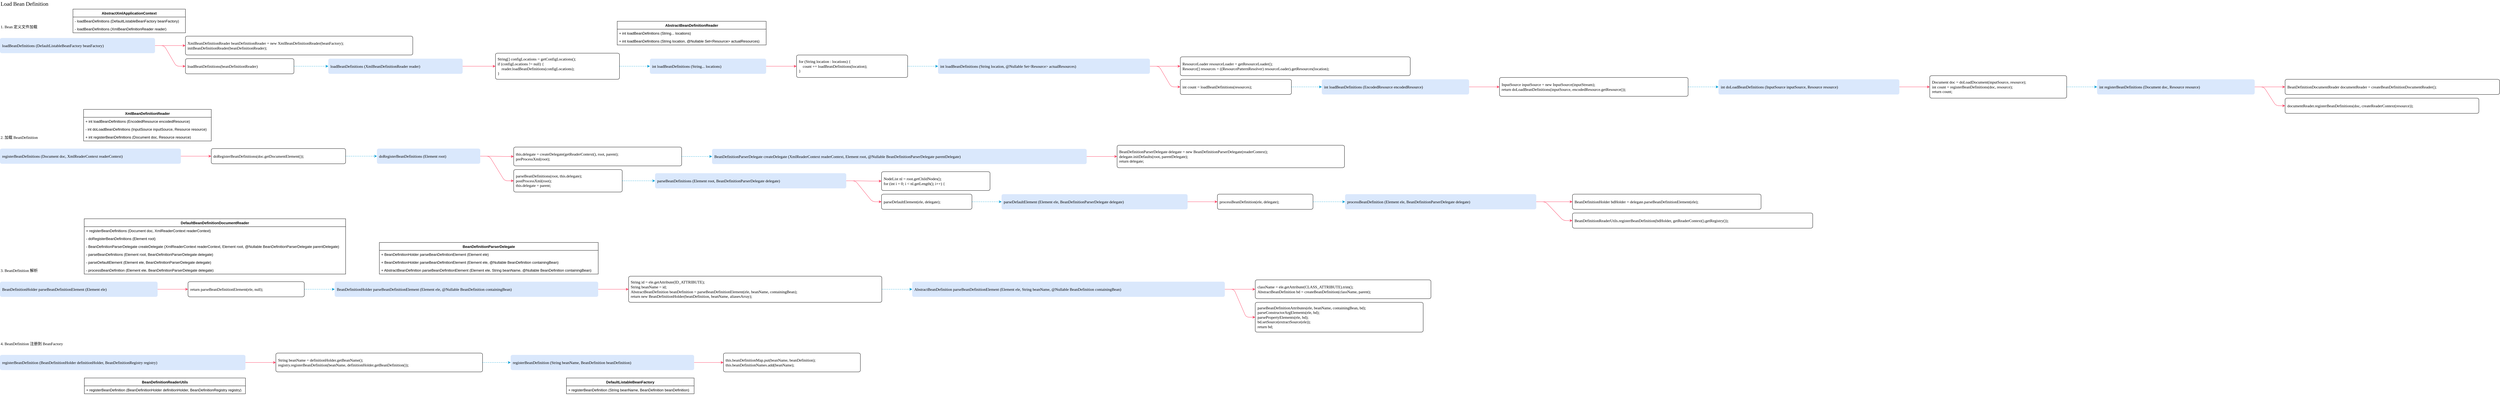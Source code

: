 <mxfile version="15.4.0" type="device"><diagram id="GJPLV5xjr28Ul1munF2J" name="第 1 页"><mxGraphModel dx="2680" dy="1426" grid="1" gridSize="10" guides="1" tooltips="1" connect="1" arrows="1" fold="1" page="1" pageScale="1" pageWidth="827" pageHeight="1169" math="0" shadow="0"><root><mxCell id="0"/><mxCell id="1" parent="0"/><mxCell id="xxZ_V6wA8RMU5tqc49IT-216" value="Load Bean Definition" style="text;html=1;align=left;verticalAlign=middle;resizable=0;points=[];autosize=1;fontSize=18;fontFamily=source code pro;" parent="1" vertex="1"><mxGeometry x="20" y="20" width="195" height="25" as="geometry"/></mxCell><mxCell id="xxZ_V6wA8RMU5tqc49IT-217" value="1. Bean 定义文件加载" style="text;html=1;align=left;verticalAlign=middle;resizable=0;points=[];autosize=1;fontSize=13;fontFamily=source code pro;" parent="1" vertex="1"><mxGeometry x="20" y="95" width="144" height="25" as="geometry"/></mxCell><mxCell id="xxZ_V6wA8RMU5tqc49IT-218" value="loadBeanDefinitions (DefaultListableBeanFactory beanFactory)" style="rounded=1;whiteSpace=wrap;html=1;fontFamily=source code pro;fontSize=13;align=left;spacingLeft=5;arcSize=12;absoluteArcSize=1;strokeColor=none;fillColor=#DAE8FC;" parent="1" vertex="1"><mxGeometry x="20" y="145" width="510" height="50" as="geometry"/></mxCell><mxCell id="xxZ_V6wA8RMU5tqc49IT-219" value="XmlBeanDefinitionReader beanDefinitionReader = new XmlBeanDefinitionReader(beanFactory);&lt;br/&gt;initBeanDefinitionReader(beanDefinitionReader);" style="rounded=1;whiteSpace=wrap;html=1;fontFamily=source code pro;fontSize=13;align=left;spacingLeft=5;arcSize=12;absoluteArcSize=1;" parent="1" vertex="1"><mxGeometry x="630" y="139" width="748" height="62" as="geometry"/></mxCell><mxCell id="xxZ_V6wA8RMU5tqc49IT-220" value="" style="edgeStyle=entityRelationEdgeStyle;rounded=1;orthogonalLoop=1;jettySize=auto;html=1;strokeColor=#FE4365;fontFamily=source code pro;fontSize=13;exitX=1;exitY=0.5;exitDx=0;exitDy=0;" parent="1" source="xxZ_V6wA8RMU5tqc49IT-218" target="xxZ_V6wA8RMU5tqc49IT-219" edge="1"><mxGeometry as="geometry"/></mxCell><mxCell id="xxZ_V6wA8RMU5tqc49IT-221" value="loadBeanDefinitions(beanDefinitionReader)" style="rounded=1;whiteSpace=wrap;html=1;fontFamily=source code pro;fontSize=13;align=left;spacingLeft=5;arcSize=12;absoluteArcSize=1;" parent="1" vertex="1"><mxGeometry x="630" y="213" width="357" height="50" as="geometry"/></mxCell><mxCell id="xxZ_V6wA8RMU5tqc49IT-222" value="" style="edgeStyle=entityRelationEdgeStyle;rounded=1;orthogonalLoop=1;jettySize=auto;html=1;strokeColor=#FE4365;fontFamily=source code pro;fontSize=13;exitX=1;exitY=0.5;exitDx=0;exitDy=0;" parent="1" source="xxZ_V6wA8RMU5tqc49IT-218" target="xxZ_V6wA8RMU5tqc49IT-221" edge="1"><mxGeometry as="geometry"/></mxCell><mxCell id="xxZ_V6wA8RMU5tqc49IT-223" value="loadBeanDefinitions (XmlBeanDefinitionReader reader)" style="rounded=1;whiteSpace=wrap;html=1;fontFamily=source code pro;fontSize=13;align=left;spacingLeft=5;arcSize=12;absoluteArcSize=1;strokeColor=none;fillColor=#DAE8FC;" parent="1" vertex="1"><mxGeometry x="1100" y="213" width="442" height="50" as="geometry"/></mxCell><mxCell id="xxZ_V6wA8RMU5tqc49IT-224" value="" style="edgeStyle=entityRelationEdgeStyle;rounded=1;orthogonalLoop=1;jettySize=auto;html=1;strokeColor=#019ED5;fontFamily=source code pro;fontSize=13;exitX=1;exitY=0.5;exitDx=0;exitDy=0;dashed=1;" parent="1" source="xxZ_V6wA8RMU5tqc49IT-221" target="xxZ_V6wA8RMU5tqc49IT-223" edge="1"><mxGeometry as="geometry"/></mxCell><mxCell id="xxZ_V6wA8RMU5tqc49IT-225" value="String[] configLocations = getConfigLocations();&lt;br/&gt;if (configLocations != null) {&lt;br/&gt;&amp;nbsp;&amp;nbsp;&amp;nbsp;&amp;nbsp;reader.loadBeanDefinitions(configLocations);&lt;br/&gt;}" style="rounded=1;whiteSpace=wrap;html=1;fontFamily=source code pro;fontSize=13;align=left;spacingLeft=5;arcSize=12;absoluteArcSize=1;" parent="1" vertex="1"><mxGeometry x="1650" y="195" width="408" height="86" as="geometry"/></mxCell><mxCell id="xxZ_V6wA8RMU5tqc49IT-226" value="" style="edgeStyle=entityRelationEdgeStyle;rounded=1;orthogonalLoop=1;jettySize=auto;html=1;strokeColor=#FE4365;fontFamily=source code pro;fontSize=13;exitX=1;exitY=0.5;exitDx=0;exitDy=0;" parent="1" source="xxZ_V6wA8RMU5tqc49IT-223" target="xxZ_V6wA8RMU5tqc49IT-225" edge="1"><mxGeometry as="geometry"/></mxCell><mxCell id="xxZ_V6wA8RMU5tqc49IT-227" value="int loadBeanDefinitions (String... locations)" style="rounded=1;whiteSpace=wrap;html=1;fontFamily=source code pro;fontSize=13;align=left;spacingLeft=5;arcSize=12;absoluteArcSize=1;strokeColor=none;fillColor=#DAE8FC;" parent="1" vertex="1"><mxGeometry x="2158" y="213" width="382.5" height="50" as="geometry"/></mxCell><mxCell id="xxZ_V6wA8RMU5tqc49IT-228" value="" style="edgeStyle=entityRelationEdgeStyle;rounded=1;orthogonalLoop=1;jettySize=auto;html=1;strokeColor=#019ED5;fontFamily=source code pro;fontSize=13;exitX=1;exitY=0.5;exitDx=0;exitDy=0;dashed=1;" parent="1" source="xxZ_V6wA8RMU5tqc49IT-225" target="xxZ_V6wA8RMU5tqc49IT-227" edge="1"><mxGeometry x="1020" y="-142" as="geometry"/></mxCell><mxCell id="xxZ_V6wA8RMU5tqc49IT-229" value="for (String location : locations) {&lt;br/&gt;&amp;nbsp;&amp;nbsp;&amp;nbsp;&amp;nbsp;count += loadBeanDefinitions(location);&lt;br/&gt;}" style="rounded=1;whiteSpace=wrap;html=1;fontFamily=source code pro;fontSize=13;align=left;spacingLeft=5;arcSize=12;absoluteArcSize=1;" parent="1" vertex="1"><mxGeometry x="2640.5" y="201" width="365.5" height="74" as="geometry"/></mxCell><mxCell id="xxZ_V6wA8RMU5tqc49IT-230" value="" style="edgeStyle=entityRelationEdgeStyle;rounded=1;orthogonalLoop=1;jettySize=auto;html=1;strokeColor=#FE4365;fontFamily=source code pro;fontSize=13;exitX=1;exitY=0.5;exitDx=0;exitDy=0;" parent="1" source="xxZ_V6wA8RMU5tqc49IT-227" target="xxZ_V6wA8RMU5tqc49IT-229" edge="1"><mxGeometry x="1020" y="-142" as="geometry"/></mxCell><mxCell id="xxZ_V6wA8RMU5tqc49IT-231" value="int loadBeanDefinitions (String location, @Nullable Set&amp;lt;Resource&amp;gt; actualResources)" style="rounded=1;whiteSpace=wrap;html=1;fontFamily=source code pro;fontSize=13;align=left;spacingLeft=5;arcSize=12;absoluteArcSize=1;strokeColor=none;fillColor=#DAE8FC;" parent="1" vertex="1"><mxGeometry x="3106" y="213" width="697" height="50" as="geometry"/></mxCell><mxCell id="xxZ_V6wA8RMU5tqc49IT-232" value="" style="edgeStyle=entityRelationEdgeStyle;rounded=1;orthogonalLoop=1;jettySize=auto;html=1;strokeColor=#019ED5;fontFamily=source code pro;fontSize=13;exitX=1;exitY=0.5;exitDx=0;exitDy=0;dashed=1;" parent="1" source="xxZ_V6wA8RMU5tqc49IT-229" target="xxZ_V6wA8RMU5tqc49IT-231" edge="1"><mxGeometry x="1020" y="-142" as="geometry"/></mxCell><mxCell id="xxZ_V6wA8RMU5tqc49IT-233" value="ResourceLoader resourceLoader = getResourceLoader();&lt;br/&gt;Resource[] resources = ((ResourcePatternResolver) resourceLoader).getResources(location);" style="rounded=1;whiteSpace=wrap;html=1;fontFamily=source code pro;fontSize=13;align=left;spacingLeft=5;arcSize=12;absoluteArcSize=1;" parent="1" vertex="1"><mxGeometry x="3903" y="207" width="756.5" height="62" as="geometry"/></mxCell><mxCell id="xxZ_V6wA8RMU5tqc49IT-234" value="" style="edgeStyle=entityRelationEdgeStyle;rounded=1;orthogonalLoop=1;jettySize=auto;html=1;strokeColor=#FE4365;fontFamily=source code pro;fontSize=13;exitX=1;exitY=0.5;exitDx=0;exitDy=0;" parent="1" source="xxZ_V6wA8RMU5tqc49IT-231" target="xxZ_V6wA8RMU5tqc49IT-233" edge="1"><mxGeometry x="1020" y="-142" as="geometry"/></mxCell><mxCell id="xxZ_V6wA8RMU5tqc49IT-235" value="int count = loadBeanDefinitions(resources);" style="rounded=1;whiteSpace=wrap;html=1;fontFamily=source code pro;fontSize=13;align=left;spacingLeft=5;arcSize=12;absoluteArcSize=1;" parent="1" vertex="1"><mxGeometry x="3903" y="281" width="365.5" height="50" as="geometry"/></mxCell><mxCell id="xxZ_V6wA8RMU5tqc49IT-236" value="" style="edgeStyle=entityRelationEdgeStyle;rounded=1;orthogonalLoop=1;jettySize=auto;html=1;strokeColor=#FE4365;fontFamily=source code pro;fontSize=13;exitX=1;exitY=0.5;exitDx=0;exitDy=0;" parent="1" source="xxZ_V6wA8RMU5tqc49IT-231" target="xxZ_V6wA8RMU5tqc49IT-235" edge="1"><mxGeometry x="1020" y="-142" as="geometry"/></mxCell><mxCell id="xxZ_V6wA8RMU5tqc49IT-237" value="int loadBeanDefinitions (EncodedResource encodedResource)" style="rounded=1;whiteSpace=wrap;html=1;fontFamily=source code pro;fontSize=13;align=left;spacingLeft=5;arcSize=12;absoluteArcSize=1;strokeColor=none;fillColor=#DAE8FC;" parent="1" vertex="1"><mxGeometry x="4368.5" y="281" width="484.5" height="50" as="geometry"/></mxCell><mxCell id="xxZ_V6wA8RMU5tqc49IT-238" value="" style="edgeStyle=entityRelationEdgeStyle;rounded=1;orthogonalLoop=1;jettySize=auto;html=1;strokeColor=#019ED5;fontFamily=source code pro;fontSize=13;exitX=1;exitY=0.5;exitDx=0;exitDy=0;dashed=1;" parent="1" source="xxZ_V6wA8RMU5tqc49IT-235" target="xxZ_V6wA8RMU5tqc49IT-237" edge="1"><mxGeometry x="1020" y="-142" as="geometry"/></mxCell><mxCell id="xxZ_V6wA8RMU5tqc49IT-239" value="InputSource inputSource = new InputSource(inputStream);&lt;br/&gt;return doLoadBeanDefinitions(inputSource, encodedResource.getResource());" style="rounded=1;whiteSpace=wrap;html=1;fontFamily=source code pro;fontSize=13;align=left;spacingLeft=5;arcSize=12;absoluteArcSize=1;" parent="1" vertex="1"><mxGeometry x="4953" y="275" width="620.5" height="62" as="geometry"/></mxCell><mxCell id="xxZ_V6wA8RMU5tqc49IT-240" value="" style="edgeStyle=entityRelationEdgeStyle;rounded=1;orthogonalLoop=1;jettySize=auto;html=1;strokeColor=#FE4365;fontFamily=source code pro;fontSize=13;exitX=1;exitY=0.5;exitDx=0;exitDy=0;" parent="1" source="xxZ_V6wA8RMU5tqc49IT-237" target="xxZ_V6wA8RMU5tqc49IT-239" edge="1"><mxGeometry x="1020" y="-142" as="geometry"/></mxCell><mxCell id="xxZ_V6wA8RMU5tqc49IT-241" value="int doLoadBeanDefinitions (InputSource inputSource, Resource resource)" style="rounded=1;whiteSpace=wrap;html=1;fontFamily=source code pro;fontSize=13;align=left;spacingLeft=5;arcSize=12;absoluteArcSize=1;strokeColor=none;fillColor=#DAE8FC;" parent="1" vertex="1"><mxGeometry x="5673.5" y="281" width="595" height="50" as="geometry"/></mxCell><mxCell id="xxZ_V6wA8RMU5tqc49IT-242" value="" style="edgeStyle=entityRelationEdgeStyle;rounded=1;orthogonalLoop=1;jettySize=auto;html=1;strokeColor=#019ED5;fontFamily=source code pro;fontSize=13;exitX=1;exitY=0.5;exitDx=0;exitDy=0;dashed=1;" parent="1" source="xxZ_V6wA8RMU5tqc49IT-239" target="xxZ_V6wA8RMU5tqc49IT-241" edge="1"><mxGeometry x="1020" y="-142" as="geometry"/></mxCell><mxCell id="xxZ_V6wA8RMU5tqc49IT-243" value="Document doc = doLoadDocument(inputSource, resource);&lt;br/&gt;int count = registerBeanDefinitions(doc, resource);&lt;br/&gt;return count;" style="rounded=1;whiteSpace=wrap;html=1;fontFamily=source code pro;fontSize=13;align=left;spacingLeft=5;arcSize=12;absoluteArcSize=1;" parent="1" vertex="1"><mxGeometry x="6368.5" y="269" width="450.5" height="74" as="geometry"/></mxCell><mxCell id="xxZ_V6wA8RMU5tqc49IT-244" value="" style="edgeStyle=entityRelationEdgeStyle;rounded=1;orthogonalLoop=1;jettySize=auto;html=1;strokeColor=#FE4365;fontFamily=source code pro;fontSize=13;exitX=1;exitY=0.5;exitDx=0;exitDy=0;" parent="1" source="xxZ_V6wA8RMU5tqc49IT-241" target="xxZ_V6wA8RMU5tqc49IT-243" edge="1"><mxGeometry x="1020" y="-142" as="geometry"/></mxCell><mxCell id="xxZ_V6wA8RMU5tqc49IT-245" value="int registerBeanDefinitions (Document doc, Resource resource)" style="rounded=1;whiteSpace=wrap;html=1;fontFamily=source code pro;fontSize=13;align=left;spacingLeft=5;arcSize=12;absoluteArcSize=1;strokeColor=none;fillColor=#DAE8FC;" parent="1" vertex="1"><mxGeometry x="6919" y="281" width="518.5" height="50" as="geometry"/></mxCell><mxCell id="xxZ_V6wA8RMU5tqc49IT-246" value="" style="edgeStyle=entityRelationEdgeStyle;rounded=1;orthogonalLoop=1;jettySize=auto;html=1;strokeColor=#019ED5;fontFamily=source code pro;fontSize=13;exitX=1;exitY=0.5;exitDx=0;exitDy=0;dashed=1;" parent="1" source="xxZ_V6wA8RMU5tqc49IT-243" target="xxZ_V6wA8RMU5tqc49IT-245" edge="1"><mxGeometry x="1020" y="-142" as="geometry"/></mxCell><mxCell id="xxZ_V6wA8RMU5tqc49IT-247" value="BeanDefinitionDocumentReader documentReader = createBeanDefinitionDocumentReader();" style="rounded=1;whiteSpace=wrap;html=1;fontFamily=source code pro;fontSize=13;align=left;spacingLeft=5;arcSize=12;absoluteArcSize=1;" parent="1" vertex="1"><mxGeometry x="7537.5" y="281" width="705.5" height="50" as="geometry"/></mxCell><mxCell id="xxZ_V6wA8RMU5tqc49IT-248" value="" style="edgeStyle=entityRelationEdgeStyle;rounded=1;orthogonalLoop=1;jettySize=auto;html=1;strokeColor=#FE4365;fontFamily=source code pro;fontSize=13;exitX=1;exitY=0.5;exitDx=0;exitDy=0;" parent="1" source="xxZ_V6wA8RMU5tqc49IT-245" target="xxZ_V6wA8RMU5tqc49IT-247" edge="1"><mxGeometry x="1020" y="-142" as="geometry"/></mxCell><mxCell id="xxZ_V6wA8RMU5tqc49IT-249" value="documentReader.registerBeanDefinitions(doc, createReaderContext(resource));" style="rounded=1;whiteSpace=wrap;html=1;fontFamily=source code pro;fontSize=13;align=left;spacingLeft=5;arcSize=12;absoluteArcSize=1;" parent="1" vertex="1"><mxGeometry x="7537.5" y="343" width="637.5" height="50" as="geometry"/></mxCell><mxCell id="xxZ_V6wA8RMU5tqc49IT-250" value="" style="edgeStyle=entityRelationEdgeStyle;rounded=1;orthogonalLoop=1;jettySize=auto;html=1;strokeColor=#FE4365;fontFamily=source code pro;fontSize=13;exitX=1;exitY=0.5;exitDx=0;exitDy=0;" parent="1" source="xxZ_V6wA8RMU5tqc49IT-245" target="xxZ_V6wA8RMU5tqc49IT-249" edge="1"><mxGeometry x="1020" y="-142" as="geometry"/></mxCell><mxCell id="xxZ_V6wA8RMU5tqc49IT-251" value="2. 加载 BeanDefinition" style="text;html=1;align=left;verticalAlign=middle;resizable=0;points=[];autosize=1;fontSize=13;fontFamily=source code pro;" parent="1" vertex="1"><mxGeometry x="20" y="459" width="195" height="25" as="geometry"/></mxCell><mxCell id="xxZ_V6wA8RMU5tqc49IT-252" value="registerBeanDefinitions (Document doc, XmlReaderContext readerContext)" style="rounded=1;whiteSpace=wrap;html=1;fontFamily=source code pro;fontSize=13;align=left;spacingLeft=5;arcSize=12;absoluteArcSize=1;strokeColor=none;fillColor=#DAE8FC;" parent="1" vertex="1"><mxGeometry x="20" y="509" width="595" height="50" as="geometry"/></mxCell><mxCell id="xxZ_V6wA8RMU5tqc49IT-253" value="doRegisterBeanDefinitions(doc.getDocumentElement());" style="rounded=1;whiteSpace=wrap;html=1;fontFamily=source code pro;fontSize=13;align=left;spacingLeft=5;arcSize=12;absoluteArcSize=1;" parent="1" vertex="1"><mxGeometry x="715" y="509" width="442" height="50" as="geometry"/></mxCell><mxCell id="xxZ_V6wA8RMU5tqc49IT-254" value="" style="edgeStyle=entityRelationEdgeStyle;rounded=1;orthogonalLoop=1;jettySize=auto;html=1;strokeColor=#FE4365;fontFamily=source code pro;fontSize=13;exitX=1;exitY=0.5;exitDx=0;exitDy=0;" parent="1" source="xxZ_V6wA8RMU5tqc49IT-252" target="xxZ_V6wA8RMU5tqc49IT-253" edge="1"><mxGeometry y="-101" as="geometry"/></mxCell><mxCell id="xxZ_V6wA8RMU5tqc49IT-255" value="doRegisterBeanDefinitions (Element root)" style="rounded=1;whiteSpace=wrap;html=1;fontFamily=source code pro;fontSize=13;align=left;spacingLeft=5;arcSize=12;absoluteArcSize=1;strokeColor=none;fillColor=#DAE8FC;" parent="1" vertex="1"><mxGeometry x="1260" y="509" width="340" height="50" as="geometry"/></mxCell><mxCell id="xxZ_V6wA8RMU5tqc49IT-256" value="" style="edgeStyle=entityRelationEdgeStyle;rounded=1;orthogonalLoop=1;jettySize=auto;html=1;strokeColor=#019ED5;fontFamily=source code pro;fontSize=13;exitX=1;exitY=0.5;exitDx=0;exitDy=0;dashed=1;" parent="1" source="xxZ_V6wA8RMU5tqc49IT-253" target="xxZ_V6wA8RMU5tqc49IT-255" edge="1"><mxGeometry y="-101" as="geometry"/></mxCell><mxCell id="xxZ_V6wA8RMU5tqc49IT-257" value="this.delegate = createDelegate(getReaderContext(), root, parent);&lt;br/&gt;preProcessXml(root);" style="rounded=1;whiteSpace=wrap;html=1;fontFamily=source code pro;fontSize=13;align=left;spacingLeft=5;arcSize=12;absoluteArcSize=1;" parent="1" vertex="1"><mxGeometry x="1710" y="504" width="552.5" height="62" as="geometry"/></mxCell><mxCell id="xxZ_V6wA8RMU5tqc49IT-258" value="" style="edgeStyle=entityRelationEdgeStyle;rounded=1;orthogonalLoop=1;jettySize=auto;html=1;strokeColor=#FE4365;fontFamily=source code pro;fontSize=13;exitX=1;exitY=0.5;exitDx=0;exitDy=0;" parent="1" source="xxZ_V6wA8RMU5tqc49IT-255" target="xxZ_V6wA8RMU5tqc49IT-257" edge="1"><mxGeometry y="-101" as="geometry"><mxPoint x="1620" y="559" as="sourcePoint"/></mxGeometry></mxCell><mxCell id="xxZ_V6wA8RMU5tqc49IT-259" value="parseBeanDefinitions(root, this.delegate);&lt;br/&gt;postProcessXml(root);&lt;br/&gt;this.delegate = parent;" style="rounded=1;whiteSpace=wrap;html=1;fontFamily=source code pro;fontSize=13;align=left;spacingLeft=5;arcSize=12;absoluteArcSize=1;" parent="1" vertex="1"><mxGeometry x="1710" y="578" width="357" height="74" as="geometry"/></mxCell><mxCell id="xxZ_V6wA8RMU5tqc49IT-260" value="" style="edgeStyle=entityRelationEdgeStyle;rounded=1;orthogonalLoop=1;jettySize=auto;html=1;strokeColor=#FE4365;fontFamily=source code pro;fontSize=13;exitX=1;exitY=0.5;exitDx=0;exitDy=0;" parent="1" source="xxZ_V6wA8RMU5tqc49IT-255" target="xxZ_V6wA8RMU5tqc49IT-259" edge="1"><mxGeometry y="-101" as="geometry"/></mxCell><mxCell id="xxZ_V6wA8RMU5tqc49IT-261" value="BeanDefinitionParserDelegate createDelegate (XmlReaderContext readerContext, Element root, @Nullable BeanDefinitionParserDelegate parentDelegate)" style="rounded=1;whiteSpace=wrap;html=1;fontFamily=source code pro;fontSize=13;align=left;spacingLeft=5;arcSize=12;absoluteArcSize=1;strokeColor=none;fillColor=#DAE8FC;" parent="1" vertex="1"><mxGeometry x="2362.5" y="510" width="1232.5" height="50" as="geometry"/></mxCell><mxCell id="xxZ_V6wA8RMU5tqc49IT-262" value="" style="edgeStyle=entityRelationEdgeStyle;rounded=1;orthogonalLoop=1;jettySize=auto;html=1;strokeColor=#019ED5;fontFamily=source code pro;fontSize=13;exitX=1;exitY=0.5;exitDx=0;exitDy=0;dashed=1;" parent="1" source="xxZ_V6wA8RMU5tqc49IT-257" target="xxZ_V6wA8RMU5tqc49IT-261" edge="1"><mxGeometry x="995" y="-230" as="geometry"/></mxCell><mxCell id="xxZ_V6wA8RMU5tqc49IT-263" value="BeanDefinitionParserDelegate delegate = new BeanDefinitionParserDelegate(readerContext);&lt;br/&gt;delegate.initDefaults(root, parentDelegate);&lt;br/&gt;return delegate;" style="rounded=1;whiteSpace=wrap;html=1;fontFamily=source code pro;fontSize=13;align=left;spacingLeft=5;arcSize=12;absoluteArcSize=1;" parent="1" vertex="1"><mxGeometry x="3695" y="498" width="748" height="74" as="geometry"/></mxCell><mxCell id="xxZ_V6wA8RMU5tqc49IT-264" value="" style="edgeStyle=entityRelationEdgeStyle;rounded=1;orthogonalLoop=1;jettySize=auto;html=1;strokeColor=#FE4365;fontFamily=source code pro;fontSize=13;exitX=1;exitY=0.5;exitDx=0;exitDy=0;" parent="1" source="xxZ_V6wA8RMU5tqc49IT-261" target="xxZ_V6wA8RMU5tqc49IT-263" edge="1"><mxGeometry x="995" y="-230" as="geometry"/></mxCell><mxCell id="xxZ_V6wA8RMU5tqc49IT-265" value="parseBeanDefinitions (Element root, BeanDefinitionParserDelegate delegate)" style="rounded=1;whiteSpace=wrap;html=1;fontFamily=source code pro;fontSize=13;align=left;spacingLeft=5;arcSize=12;absoluteArcSize=1;strokeColor=none;fillColor=#DAE8FC;" parent="1" vertex="1"><mxGeometry x="2175" y="590" width="629" height="50" as="geometry"/></mxCell><mxCell id="xxZ_V6wA8RMU5tqc49IT-266" value="" style="edgeStyle=entityRelationEdgeStyle;rounded=1;orthogonalLoop=1;jettySize=auto;html=1;strokeColor=#019ED5;fontFamily=source code pro;fontSize=13;exitX=1;exitY=0.5;exitDx=0;exitDy=0;dashed=1;" parent="1" source="xxZ_V6wA8RMU5tqc49IT-259" target="xxZ_V6wA8RMU5tqc49IT-265" edge="1"><mxGeometry x="995" y="-230" as="geometry"/></mxCell><mxCell id="xxZ_V6wA8RMU5tqc49IT-267" value="NodeList nl = root.getChildNodes();&lt;br/&gt;for (int i = 0; i &amp;lt; nl.getLength(); i++) {" style="rounded=1;whiteSpace=wrap;html=1;fontFamily=source code pro;fontSize=13;align=left;spacingLeft=5;arcSize=12;absoluteArcSize=1;" parent="1" vertex="1"><mxGeometry x="2920" y="585" width="357" height="62" as="geometry"/></mxCell><mxCell id="xxZ_V6wA8RMU5tqc49IT-268" value="" style="edgeStyle=entityRelationEdgeStyle;rounded=1;orthogonalLoop=1;jettySize=auto;html=1;strokeColor=#FE4365;fontFamily=source code pro;fontSize=13;exitX=1;exitY=0.5;exitDx=0;exitDy=0;" parent="1" source="xxZ_V6wA8RMU5tqc49IT-265" target="xxZ_V6wA8RMU5tqc49IT-267" edge="1"><mxGeometry x="995" y="-230" as="geometry"/></mxCell><mxCell id="xxZ_V6wA8RMU5tqc49IT-269" value="parseDefaultElement(ele, delegate);" style="rounded=1;whiteSpace=wrap;html=1;fontFamily=source code pro;fontSize=13;align=left;spacingLeft=5;arcSize=12;absoluteArcSize=1;" parent="1" vertex="1"><mxGeometry x="2920" y="659" width="297.5" height="50" as="geometry"/></mxCell><mxCell id="xxZ_V6wA8RMU5tqc49IT-270" value="" style="edgeStyle=entityRelationEdgeStyle;rounded=1;orthogonalLoop=1;jettySize=auto;html=1;strokeColor=#FE4365;fontFamily=source code pro;fontSize=13;exitX=1;exitY=0.5;exitDx=0;exitDy=0;" parent="1" source="xxZ_V6wA8RMU5tqc49IT-265" target="xxZ_V6wA8RMU5tqc49IT-269" edge="1"><mxGeometry x="995" y="-230" as="geometry"/></mxCell><mxCell id="xxZ_V6wA8RMU5tqc49IT-271" value="parseDefaultElement (Element ele, BeanDefinitionParserDelegate delegate)" style="rounded=1;whiteSpace=wrap;html=1;fontFamily=source code pro;fontSize=13;align=left;spacingLeft=5;arcSize=12;absoluteArcSize=1;strokeColor=none;fillColor=#DAE8FC;" parent="1" vertex="1"><mxGeometry x="3315" y="659" width="612" height="50" as="geometry"/></mxCell><mxCell id="xxZ_V6wA8RMU5tqc49IT-272" value="" style="edgeStyle=entityRelationEdgeStyle;rounded=1;orthogonalLoop=1;jettySize=auto;html=1;strokeColor=#019ED5;fontFamily=source code pro;fontSize=13;exitX=1;exitY=0.5;exitDx=0;exitDy=0;dashed=1;" parent="1" source="xxZ_V6wA8RMU5tqc49IT-269" target="xxZ_V6wA8RMU5tqc49IT-271" edge="1"><mxGeometry x="220" y="-291" as="geometry"/></mxCell><mxCell id="xxZ_V6wA8RMU5tqc49IT-273" value="processBeanDefinition(ele, delegate);" style="rounded=1;whiteSpace=wrap;html=1;fontFamily=source code pro;fontSize=13;align=left;spacingLeft=5;arcSize=12;absoluteArcSize=1;" parent="1" vertex="1"><mxGeometry x="4025" y="659" width="314.5" height="50" as="geometry"/></mxCell><mxCell id="xxZ_V6wA8RMU5tqc49IT-274" value="" style="edgeStyle=entityRelationEdgeStyle;rounded=1;orthogonalLoop=1;jettySize=auto;html=1;strokeColor=#FE4365;fontFamily=source code pro;fontSize=13;exitX=1;exitY=0.5;exitDx=0;exitDy=0;" parent="1" source="xxZ_V6wA8RMU5tqc49IT-271" target="xxZ_V6wA8RMU5tqc49IT-273" edge="1"><mxGeometry x="220" y="-291" as="geometry"/></mxCell><mxCell id="xxZ_V6wA8RMU5tqc49IT-275" value="processBeanDefinition (Element ele, BeanDefinitionParserDelegate delegate)" style="rounded=1;whiteSpace=wrap;html=1;fontFamily=source code pro;fontSize=13;align=left;spacingLeft=5;arcSize=12;absoluteArcSize=1;strokeColor=none;fillColor=#DAE8FC;" parent="1" vertex="1"><mxGeometry x="4445" y="659" width="629" height="50" as="geometry"/></mxCell><mxCell id="xxZ_V6wA8RMU5tqc49IT-276" value="" style="edgeStyle=entityRelationEdgeStyle;rounded=1;orthogonalLoop=1;jettySize=auto;html=1;strokeColor=#019ED5;fontFamily=source code pro;fontSize=13;exitX=1;exitY=0.5;exitDx=0;exitDy=0;dashed=1;" parent="1" source="xxZ_V6wA8RMU5tqc49IT-273" target="xxZ_V6wA8RMU5tqc49IT-275" edge="1"><mxGeometry x="220" y="-291" as="geometry"/></mxCell><mxCell id="xxZ_V6wA8RMU5tqc49IT-277" value="BeanDefinitionHolder bdHolder = delegate.parseBeanDefinitionElement(ele);" style="rounded=1;whiteSpace=wrap;html=1;fontFamily=source code pro;fontSize=13;align=left;spacingLeft=5;arcSize=12;absoluteArcSize=1;" parent="1" vertex="1"><mxGeometry x="5193" y="659" width="620.5" height="50" as="geometry"/></mxCell><mxCell id="xxZ_V6wA8RMU5tqc49IT-278" value="" style="edgeStyle=entityRelationEdgeStyle;rounded=1;orthogonalLoop=1;jettySize=auto;html=1;strokeColor=#FE4365;fontFamily=source code pro;fontSize=13;exitX=1;exitY=0.5;exitDx=0;exitDy=0;" parent="1" source="xxZ_V6wA8RMU5tqc49IT-275" target="xxZ_V6wA8RMU5tqc49IT-277" edge="1"><mxGeometry x="1745" y="-477" as="geometry"/></mxCell><mxCell id="xxZ_V6wA8RMU5tqc49IT-279" value="BeanDefinitionReaderUtils.registerBeanDefinition(bdHolder, getReaderContext().getRegistry());" style="rounded=1;whiteSpace=wrap;html=1;fontFamily=source code pro;fontSize=13;align=left;spacingLeft=5;arcSize=12;absoluteArcSize=1;" parent="1" vertex="1"><mxGeometry x="5193" y="721" width="790.5" height="50" as="geometry"/></mxCell><mxCell id="xxZ_V6wA8RMU5tqc49IT-280" value="" style="edgeStyle=entityRelationEdgeStyle;rounded=1;orthogonalLoop=1;jettySize=auto;html=1;strokeColor=#FE4365;fontFamily=source code pro;fontSize=13;exitX=1;exitY=0.5;exitDx=0;exitDy=0;" parent="1" source="xxZ_V6wA8RMU5tqc49IT-275" target="xxZ_V6wA8RMU5tqc49IT-279" edge="1"><mxGeometry x="1745" y="-477" as="geometry"/></mxCell><mxCell id="xxZ_V6wA8RMU5tqc49IT-281" value="3. BeanDefinition 解析" style="text;html=1;align=left;verticalAlign=middle;resizable=0;points=[];autosize=1;fontSize=13;fontFamily=source code pro;" parent="1" vertex="1"><mxGeometry x="20" y="897" width="195" height="25" as="geometry"/></mxCell><mxCell id="xxZ_V6wA8RMU5tqc49IT-282" value="BeanDefinitionHolder parseBeanDefinitionElement (Element ele)" style="rounded=1;whiteSpace=wrap;html=1;fontFamily=source code pro;fontSize=13;align=left;spacingLeft=5;arcSize=12;absoluteArcSize=1;strokeColor=none;fillColor=#DAE8FC;" parent="1" vertex="1"><mxGeometry x="20" y="947" width="518.5" height="50" as="geometry"/></mxCell><mxCell id="xxZ_V6wA8RMU5tqc49IT-283" value="return parseBeanDefinitionElement(ele, null);" style="rounded=1;whiteSpace=wrap;html=1;fontFamily=source code pro;fontSize=13;align=left;spacingLeft=5;arcSize=12;absoluteArcSize=1;" parent="1" vertex="1"><mxGeometry x="638.5" y="947" width="382.5" height="50" as="geometry"/></mxCell><mxCell id="xxZ_V6wA8RMU5tqc49IT-284" value="" style="edgeStyle=entityRelationEdgeStyle;rounded=1;orthogonalLoop=1;jettySize=auto;html=1;strokeColor=#FE4365;fontFamily=source code pro;fontSize=13;exitX=1;exitY=0.5;exitDx=0;exitDy=0;" parent="1" source="xxZ_V6wA8RMU5tqc49IT-282" target="xxZ_V6wA8RMU5tqc49IT-283" edge="1"><mxGeometry y="-438" as="geometry"/></mxCell><mxCell id="xxZ_V6wA8RMU5tqc49IT-285" value="BeanDefinitionHolder parseBeanDefinitionElement (Element ele, @Nullable BeanDefinition containingBean)" style="rounded=1;whiteSpace=wrap;html=1;fontFamily=source code pro;fontSize=13;align=left;spacingLeft=5;arcSize=12;absoluteArcSize=1;strokeColor=none;fillColor=#DAE8FC;" parent="1" vertex="1"><mxGeometry x="1121" y="947" width="867" height="50" as="geometry"/></mxCell><mxCell id="xxZ_V6wA8RMU5tqc49IT-286" value="" style="edgeStyle=entityRelationEdgeStyle;rounded=1;orthogonalLoop=1;jettySize=auto;html=1;strokeColor=#019ED5;fontFamily=source code pro;fontSize=13;exitX=1;exitY=0.5;exitDx=0;exitDy=0;dashed=1;" parent="1" source="xxZ_V6wA8RMU5tqc49IT-283" target="xxZ_V6wA8RMU5tqc49IT-285" edge="1"><mxGeometry y="-438" as="geometry"/></mxCell><mxCell id="xxZ_V6wA8RMU5tqc49IT-287" value="String id = ele.getAttribute(ID_ATTRIBUTE);&lt;br/&gt;String beanName = id;&lt;br/&gt;AbstractBeanDefinition beanDefinition = parseBeanDefinitionElement(ele, beanName, containingBean);&lt;br/&gt;return new BeanDefinitionHolder(beanDefinition, beanName, aliasesArray);" style="rounded=1;whiteSpace=wrap;html=1;fontFamily=source code pro;fontSize=13;align=left;spacingLeft=5;arcSize=12;absoluteArcSize=1;" parent="1" vertex="1"><mxGeometry x="2088" y="929" width="833" height="86" as="geometry"/></mxCell><mxCell id="xxZ_V6wA8RMU5tqc49IT-288" value="" style="edgeStyle=entityRelationEdgeStyle;rounded=1;orthogonalLoop=1;jettySize=auto;html=1;strokeColor=#FE4365;fontFamily=source code pro;fontSize=13;exitX=1;exitY=0.5;exitDx=0;exitDy=0;" parent="1" source="xxZ_V6wA8RMU5tqc49IT-285" target="xxZ_V6wA8RMU5tqc49IT-287" edge="1"><mxGeometry y="-438" as="geometry"/></mxCell><mxCell id="xxZ_V6wA8RMU5tqc49IT-289" value="AbstractBeanDefinition parseBeanDefinitionElement (Element ele, String beanName, @Nullable BeanDefinition containingBean)" style="rounded=1;whiteSpace=wrap;html=1;fontFamily=source code pro;fontSize=13;align=left;spacingLeft=5;arcSize=12;absoluteArcSize=1;strokeColor=none;fillColor=#DAE8FC;" parent="1" vertex="1"><mxGeometry x="3021" y="947" width="1028.5" height="50" as="geometry"/></mxCell><mxCell id="xxZ_V6wA8RMU5tqc49IT-290" value="" style="edgeStyle=entityRelationEdgeStyle;rounded=1;orthogonalLoop=1;jettySize=auto;html=1;strokeColor=#019ED5;fontFamily=source code pro;fontSize=13;exitX=1;exitY=0.5;exitDx=0;exitDy=0;dashed=1;" parent="1" source="xxZ_V6wA8RMU5tqc49IT-287" target="xxZ_V6wA8RMU5tqc49IT-289" edge="1"><mxGeometry y="-438" as="geometry"/></mxCell><mxCell id="xxZ_V6wA8RMU5tqc49IT-291" value="className = ele.getAttribute(CLASS_ATTRIBUTE).trim();&lt;br/&gt;AbstractBeanDefinition bd = createBeanDefinition(className, parent);" style="rounded=1;whiteSpace=wrap;html=1;fontFamily=source code pro;fontSize=13;align=left;spacingLeft=5;arcSize=12;absoluteArcSize=1;" parent="1" vertex="1"><mxGeometry x="4149.5" y="941" width="578" height="62" as="geometry"/></mxCell><mxCell id="xxZ_V6wA8RMU5tqc49IT-292" value="" style="edgeStyle=entityRelationEdgeStyle;rounded=1;orthogonalLoop=1;jettySize=auto;html=1;strokeColor=#FE4365;fontFamily=source code pro;fontSize=13;exitX=1;exitY=0.5;exitDx=0;exitDy=0;" parent="1" source="xxZ_V6wA8RMU5tqc49IT-289" target="xxZ_V6wA8RMU5tqc49IT-291" edge="1"><mxGeometry y="-438" as="geometry"/></mxCell><mxCell id="xxZ_V6wA8RMU5tqc49IT-293" value="parseBeanDefinitionAttributes(ele, beanName, containingBean, bd);&lt;br/&gt;parseConstructorArgElements(ele, bd);&lt;br/&gt;parsePropertyElements(ele, bd);&lt;br/&gt;bd.setSource(extractSource(ele));&lt;br/&gt;return bd;" style="rounded=1;whiteSpace=wrap;html=1;fontFamily=source code pro;fontSize=13;align=left;spacingLeft=5;arcSize=12;absoluteArcSize=1;" parent="1" vertex="1"><mxGeometry x="4149.5" y="1015" width="552.5" height="98" as="geometry"/></mxCell><mxCell id="xxZ_V6wA8RMU5tqc49IT-294" value="" style="edgeStyle=entityRelationEdgeStyle;rounded=1;orthogonalLoop=1;jettySize=auto;html=1;strokeColor=#FE4365;fontFamily=source code pro;fontSize=13;exitX=1;exitY=0.5;exitDx=0;exitDy=0;" parent="1" source="xxZ_V6wA8RMU5tqc49IT-289" target="xxZ_V6wA8RMU5tqc49IT-293" edge="1"><mxGeometry y="-438" as="geometry"/></mxCell><mxCell id="xxZ_V6wA8RMU5tqc49IT-295" value="4. BeanDefinition 注册到 BeanFactory" style="text;html=1;align=left;verticalAlign=middle;resizable=0;points=[];autosize=1;fontSize=13;fontFamily=source code pro;" parent="1" vertex="1"><mxGeometry x="20" y="1138" width="280.5" height="25" as="geometry"/></mxCell><mxCell id="xxZ_V6wA8RMU5tqc49IT-296" value="registerBeanDefinition (BeanDefinitionHolder definitionHolder, BeanDefinitionRegistry registry)" style="rounded=1;whiteSpace=wrap;html=1;fontFamily=source code pro;fontSize=13;align=left;spacingLeft=5;arcSize=12;absoluteArcSize=1;strokeColor=none;fillColor=#DAE8FC;" parent="1" vertex="1"><mxGeometry x="20" y="1188" width="807.5" height="50" as="geometry"/></mxCell><mxCell id="xxZ_V6wA8RMU5tqc49IT-297" value="String beanName = definitionHolder.getBeanName();&lt;br/&gt;registry.registerBeanDefinition(beanName, definitionHolder.getBeanDefinition());" style="rounded=1;whiteSpace=wrap;html=1;fontFamily=source code pro;fontSize=13;align=left;spacingLeft=5;arcSize=12;absoluteArcSize=1;" parent="1" vertex="1"><mxGeometry x="927.5" y="1182" width="680" height="62" as="geometry"/></mxCell><mxCell id="xxZ_V6wA8RMU5tqc49IT-298" value="" style="edgeStyle=entityRelationEdgeStyle;rounded=1;orthogonalLoop=1;jettySize=auto;html=1;strokeColor=#FE4365;fontFamily=source code pro;fontSize=13;exitX=1;exitY=0.5;exitDx=0;exitDy=0;" parent="1" source="xxZ_V6wA8RMU5tqc49IT-296" target="xxZ_V6wA8RMU5tqc49IT-297" edge="1"><mxGeometry y="-438" as="geometry"/></mxCell><mxCell id="xxZ_V6wA8RMU5tqc49IT-299" value="registerBeanDefinition (String beanName, BeanDefinition beanDefinition)" style="rounded=1;whiteSpace=wrap;html=1;fontFamily=source code pro;fontSize=13;align=left;spacingLeft=5;arcSize=12;absoluteArcSize=1;strokeColor=none;fillColor=#DAE8FC;" parent="1" vertex="1"><mxGeometry x="1700" y="1188" width="603.5" height="50" as="geometry"/></mxCell><mxCell id="xxZ_V6wA8RMU5tqc49IT-300" value="" style="edgeStyle=entityRelationEdgeStyle;rounded=1;orthogonalLoop=1;jettySize=auto;html=1;strokeColor=#019ED5;fontFamily=source code pro;fontSize=13;exitX=1;exitY=0.5;exitDx=0;exitDy=0;dashed=1;" parent="1" source="xxZ_V6wA8RMU5tqc49IT-297" target="xxZ_V6wA8RMU5tqc49IT-299" edge="1"><mxGeometry y="-438" as="geometry"/></mxCell><mxCell id="xxZ_V6wA8RMU5tqc49IT-301" value="this.beanDefinitionMap.put(beanName, beanDefinition);&lt;br/&gt;this.beanDefinitionNames.add(beanName);" style="rounded=1;whiteSpace=wrap;html=1;fontFamily=source code pro;fontSize=13;align=left;spacingLeft=5;arcSize=12;absoluteArcSize=1;" parent="1" vertex="1"><mxGeometry x="2400" y="1182" width="450.5" height="62" as="geometry"/></mxCell><mxCell id="xxZ_V6wA8RMU5tqc49IT-302" value="" style="edgeStyle=entityRelationEdgeStyle;rounded=1;orthogonalLoop=1;jettySize=auto;html=1;strokeColor=#FE4365;fontFamily=source code pro;fontSize=13;exitX=1;exitY=0.5;exitDx=0;exitDy=0;" parent="1" source="xxZ_V6wA8RMU5tqc49IT-299" target="xxZ_V6wA8RMU5tqc49IT-301" edge="1"><mxGeometry y="-438" as="geometry"><mxPoint x="2310" y="1202" as="sourcePoint"/></mxGeometry></mxCell><mxCell id="xxZ_V6wA8RMU5tqc49IT-303" value="AbstractXmlApplicationContext" style="swimlane;fontStyle=1;childLayout=stackLayout;horizontal=1;startSize=26;horizontalStack=0;resizeParent=1;resizeParentMax=0;resizeLast=0;collapsible=1;marginBottom=0;" parent="1" vertex="1"><mxGeometry x="260" y="50" width="370" height="78" as="geometry"/></mxCell><mxCell id="xxZ_V6wA8RMU5tqc49IT-304" value="- loadBeanDefinitions (DefaultListableBeanFactory beanFactory)" style="text;strokeColor=none;fillColor=none;align=left;verticalAlign=top;spacingLeft=4;spacingRight=4;overflow=hidden;rotatable=0;points=[[0,0.5],[1,0.5]];portConstraint=eastwest;" parent="xxZ_V6wA8RMU5tqc49IT-303" vertex="1"><mxGeometry y="26" width="370" height="26" as="geometry"/></mxCell><mxCell id="xxZ_V6wA8RMU5tqc49IT-305" value="- loadBeanDefinitions (XmlBeanDefinitionReader reader)" style="text;strokeColor=none;fillColor=none;align=left;verticalAlign=top;spacingLeft=4;spacingRight=4;overflow=hidden;rotatable=0;points=[[0,0.5],[1,0.5]];portConstraint=eastwest;" parent="xxZ_V6wA8RMU5tqc49IT-303" vertex="1"><mxGeometry y="52" width="370" height="26" as="geometry"/></mxCell><mxCell id="xxZ_V6wA8RMU5tqc49IT-306" value="AbstractBeanDefinitionReader" style="swimlane;fontStyle=1;childLayout=stackLayout;horizontal=1;startSize=26;horizontalStack=0;resizeParent=1;resizeParentMax=0;resizeLast=0;collapsible=1;marginBottom=0;" parent="1" vertex="1"><mxGeometry x="2050.5" y="90" width="490" height="78" as="geometry"/></mxCell><mxCell id="xxZ_V6wA8RMU5tqc49IT-307" value="+ int loadBeanDefinitions (String... locations)" style="text;strokeColor=none;fillColor=none;align=left;verticalAlign=top;spacingLeft=4;spacingRight=4;overflow=hidden;rotatable=0;points=[[0,0.5],[1,0.5]];portConstraint=eastwest;" parent="xxZ_V6wA8RMU5tqc49IT-306" vertex="1"><mxGeometry y="26" width="490" height="26" as="geometry"/></mxCell><mxCell id="xxZ_V6wA8RMU5tqc49IT-308" value="+ int loadBeanDefinitions (String location, @Nullable Set&lt;Resource&gt; actualResources)" style="text;strokeColor=none;fillColor=none;align=left;verticalAlign=top;spacingLeft=4;spacingRight=4;overflow=hidden;rotatable=0;points=[[0,0.5],[1,0.5]];portConstraint=eastwest;" parent="xxZ_V6wA8RMU5tqc49IT-306" vertex="1"><mxGeometry y="52" width="490" height="26" as="geometry"/></mxCell><mxCell id="xxZ_V6wA8RMU5tqc49IT-309" value="XmlBeanDefinitionReader" style="swimlane;fontStyle=1;childLayout=stackLayout;horizontal=1;startSize=26;horizontalStack=0;resizeParent=1;resizeParentMax=0;resizeLast=0;collapsible=1;marginBottom=0;" parent="1" vertex="1"><mxGeometry x="295" y="380" width="420" height="104" as="geometry"/></mxCell><mxCell id="xxZ_V6wA8RMU5tqc49IT-310" value="+ int loadBeanDefinitions (EncodedResource encodedResource)" style="text;strokeColor=none;fillColor=none;align=left;verticalAlign=top;spacingLeft=4;spacingRight=4;overflow=hidden;rotatable=0;points=[[0,0.5],[1,0.5]];portConstraint=eastwest;" parent="xxZ_V6wA8RMU5tqc49IT-309" vertex="1"><mxGeometry y="26" width="420" height="26" as="geometry"/></mxCell><mxCell id="xxZ_V6wA8RMU5tqc49IT-311" value="- int doLoadBeanDefinitions (InputSource inputSource, Resource resource)" style="text;strokeColor=none;fillColor=none;align=left;verticalAlign=top;spacingLeft=4;spacingRight=4;overflow=hidden;rotatable=0;points=[[0,0.5],[1,0.5]];portConstraint=eastwest;" parent="xxZ_V6wA8RMU5tqc49IT-309" vertex="1"><mxGeometry y="52" width="420" height="26" as="geometry"/></mxCell><mxCell id="xxZ_V6wA8RMU5tqc49IT-312" value="+ int registerBeanDefinitions (Document doc, Resource resource)" style="text;strokeColor=none;fillColor=none;align=left;verticalAlign=top;spacingLeft=4;spacingRight=4;overflow=hidden;rotatable=0;points=[[0,0.5],[1,0.5]];portConstraint=eastwest;" parent="xxZ_V6wA8RMU5tqc49IT-309" vertex="1"><mxGeometry y="78" width="420" height="26" as="geometry"/></mxCell><mxCell id="xxZ_V6wA8RMU5tqc49IT-313" value="DefaultBeanDefinitionDocumentReader" style="swimlane;fontStyle=1;childLayout=stackLayout;horizontal=1;startSize=26;horizontalStack=0;resizeParent=1;resizeParentMax=0;resizeLast=0;collapsible=1;marginBottom=0;" parent="1" vertex="1"><mxGeometry x="297" y="740" width="860" height="182" as="geometry"/></mxCell><mxCell id="xxZ_V6wA8RMU5tqc49IT-314" value="+ registerBeanDefinitions (Document doc, XmlReaderContext readerContext)" style="text;strokeColor=none;fillColor=none;align=left;verticalAlign=top;spacingLeft=4;spacingRight=4;overflow=hidden;rotatable=0;points=[[0,0.5],[1,0.5]];portConstraint=eastwest;" parent="xxZ_V6wA8RMU5tqc49IT-313" vertex="1"><mxGeometry y="26" width="860" height="26" as="geometry"/></mxCell><mxCell id="xxZ_V6wA8RMU5tqc49IT-315" value="- doRegisterBeanDefinitions (Element root)" style="text;strokeColor=none;fillColor=none;align=left;verticalAlign=top;spacingLeft=4;spacingRight=4;overflow=hidden;rotatable=0;points=[[0,0.5],[1,0.5]];portConstraint=eastwest;" parent="xxZ_V6wA8RMU5tqc49IT-313" vertex="1"><mxGeometry y="52" width="860" height="26" as="geometry"/></mxCell><mxCell id="xxZ_V6wA8RMU5tqc49IT-316" value="- BeanDefinitionParserDelegate createDelegate (XmlReaderContext readerContext, Element root, @Nullable BeanDefinitionParserDelegate parentDelegate)" style="text;strokeColor=none;fillColor=none;align=left;verticalAlign=top;spacingLeft=4;spacingRight=4;overflow=hidden;rotatable=0;points=[[0,0.5],[1,0.5]];portConstraint=eastwest;" parent="xxZ_V6wA8RMU5tqc49IT-313" vertex="1"><mxGeometry y="78" width="860" height="26" as="geometry"/></mxCell><mxCell id="xxZ_V6wA8RMU5tqc49IT-317" value="- parseBeanDefinitions (Element root, BeanDefinitionParserDelegate delegate)" style="text;strokeColor=none;fillColor=none;align=left;verticalAlign=top;spacingLeft=4;spacingRight=4;overflow=hidden;rotatable=0;points=[[0,0.5],[1,0.5]];portConstraint=eastwest;" parent="xxZ_V6wA8RMU5tqc49IT-313" vertex="1"><mxGeometry y="104" width="860" height="26" as="geometry"/></mxCell><mxCell id="xxZ_V6wA8RMU5tqc49IT-318" value="- parseDefaultElement (Element ele, BeanDefinitionParserDelegate delegate)" style="text;strokeColor=none;fillColor=none;align=left;verticalAlign=top;spacingLeft=4;spacingRight=4;overflow=hidden;rotatable=0;points=[[0,0.5],[1,0.5]];portConstraint=eastwest;" parent="xxZ_V6wA8RMU5tqc49IT-313" vertex="1"><mxGeometry y="130" width="860" height="26" as="geometry"/></mxCell><mxCell id="xxZ_V6wA8RMU5tqc49IT-319" value="- processBeanDefinition (Element ele, BeanDefinitionParserDelegate delegate)" style="text;strokeColor=none;fillColor=none;align=left;verticalAlign=top;spacingLeft=4;spacingRight=4;overflow=hidden;rotatable=0;points=[[0,0.5],[1,0.5]];portConstraint=eastwest;" parent="xxZ_V6wA8RMU5tqc49IT-313" vertex="1"><mxGeometry y="156" width="860" height="26" as="geometry"/></mxCell><mxCell id="xxZ_V6wA8RMU5tqc49IT-320" value="BeanDefinitionParserDelegate" style="swimlane;fontStyle=1;childLayout=stackLayout;horizontal=1;startSize=26;horizontalStack=0;resizeParent=1;resizeParentMax=0;resizeLast=0;collapsible=1;marginBottom=0;" parent="1" vertex="1"><mxGeometry x="1268" y="818" width="720" height="104" as="geometry"/></mxCell><mxCell id="xxZ_V6wA8RMU5tqc49IT-321" value="+ BeanDefinitionHolder parseBeanDefinitionElement (Element ele)" style="text;strokeColor=none;fillColor=none;align=left;verticalAlign=top;spacingLeft=4;spacingRight=4;overflow=hidden;rotatable=0;points=[[0,0.5],[1,0.5]];portConstraint=eastwest;" parent="xxZ_V6wA8RMU5tqc49IT-320" vertex="1"><mxGeometry y="26" width="720" height="26" as="geometry"/></mxCell><mxCell id="xxZ_V6wA8RMU5tqc49IT-322" value="+ BeanDefinitionHolder parseBeanDefinitionElement (Element ele, @Nullable BeanDefinition containingBean)" style="text;strokeColor=none;fillColor=none;align=left;verticalAlign=top;spacingLeft=4;spacingRight=4;overflow=hidden;rotatable=0;points=[[0,0.5],[1,0.5]];portConstraint=eastwest;" parent="xxZ_V6wA8RMU5tqc49IT-320" vertex="1"><mxGeometry y="52" width="720" height="26" as="geometry"/></mxCell><mxCell id="xxZ_V6wA8RMU5tqc49IT-323" value="+ AbstractBeanDefinition parseBeanDefinitionElement (Element ele, String beanName, @Nullable BeanDefinition containingBean)" style="text;strokeColor=none;fillColor=none;align=left;verticalAlign=top;spacingLeft=4;spacingRight=4;overflow=hidden;rotatable=0;points=[[0,0.5],[1,0.5]];portConstraint=eastwest;" parent="xxZ_V6wA8RMU5tqc49IT-320" vertex="1"><mxGeometry y="78" width="720" height="26" as="geometry"/></mxCell><mxCell id="xxZ_V6wA8RMU5tqc49IT-324" value="BeanDefinitionReaderUtils" style="swimlane;fontStyle=1;childLayout=stackLayout;horizontal=1;startSize=26;horizontalStack=0;resizeParent=1;resizeParentMax=0;resizeLast=0;collapsible=1;marginBottom=0;" parent="1" vertex="1"><mxGeometry x="297.5" y="1264" width="530" height="52" as="geometry"/></mxCell><mxCell id="xxZ_V6wA8RMU5tqc49IT-325" value="+ registerBeanDefinition (BeanDefinitionHolder definitionHolder, BeanDefinitionRegistry registry)" style="text;strokeColor=none;fillColor=none;align=left;verticalAlign=top;spacingLeft=4;spacingRight=4;overflow=hidden;rotatable=0;points=[[0,0.5],[1,0.5]];portConstraint=eastwest;" parent="xxZ_V6wA8RMU5tqc49IT-324" vertex="1"><mxGeometry y="26" width="530" height="26" as="geometry"/></mxCell><mxCell id="xxZ_V6wA8RMU5tqc49IT-326" value="DefaultListableBeanFactory" style="swimlane;fontStyle=1;childLayout=stackLayout;horizontal=1;startSize=26;horizontalStack=0;resizeParent=1;resizeParentMax=0;resizeLast=0;collapsible=1;marginBottom=0;" parent="1" vertex="1"><mxGeometry x="1883.5" y="1264" width="420" height="52" as="geometry"/></mxCell><mxCell id="xxZ_V6wA8RMU5tqc49IT-327" value="+ registerBeanDefinition (String beanName, BeanDefinition beanDefinition)" style="text;strokeColor=none;fillColor=none;align=left;verticalAlign=top;spacingLeft=4;spacingRight=4;overflow=hidden;rotatable=0;points=[[0,0.5],[1,0.5]];portConstraint=eastwest;" parent="xxZ_V6wA8RMU5tqc49IT-326" vertex="1"><mxGeometry y="26" width="420" height="26" as="geometry"/></mxCell></root></mxGraphModel></diagram></mxfile>
